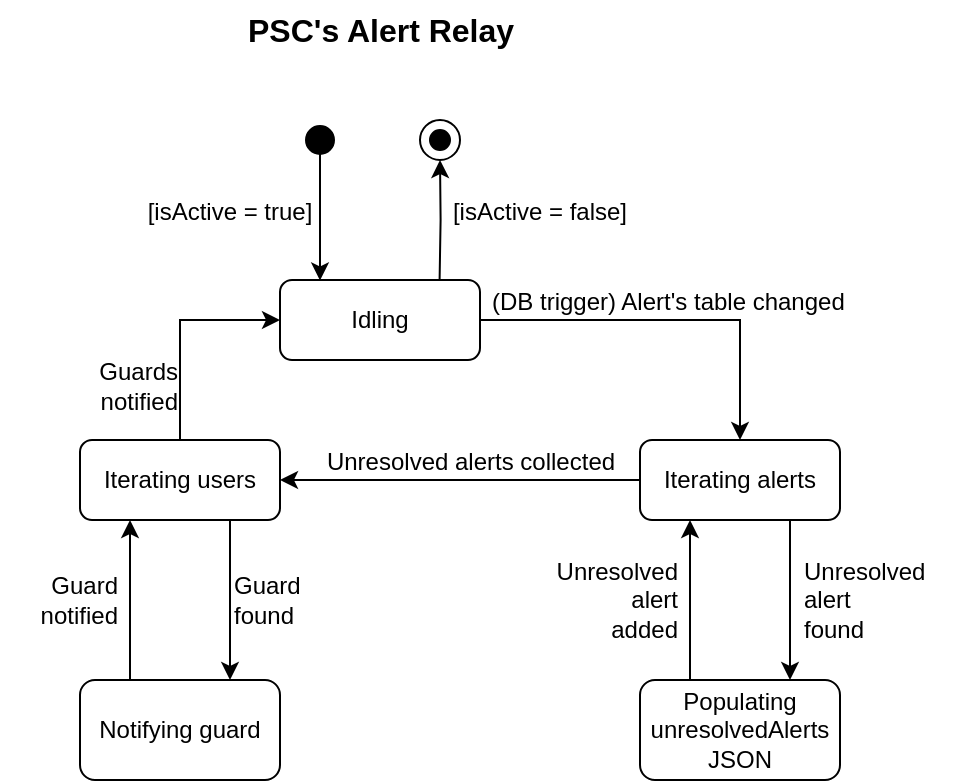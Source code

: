 <mxfile version="24.2.1" type="device">
  <diagram name="Page-1" id="mtAr_mu7G6u2_z8CVEQU">
    <mxGraphModel dx="433" dy="734" grid="1" gridSize="10" guides="1" tooltips="1" connect="1" arrows="1" fold="1" page="1" pageScale="1" pageWidth="827" pageHeight="1169" math="0" shadow="0">
      <root>
        <mxCell id="0" />
        <mxCell id="1" parent="0" />
        <mxCell id="YjioajIO95Ryh4rcV-dH-1" value="" style="ellipse;whiteSpace=wrap;html=1;aspect=fixed;" parent="1" vertex="1">
          <mxGeometry x="280" y="80" width="20" height="20" as="geometry" />
        </mxCell>
        <mxCell id="YjioajIO95Ryh4rcV-dH-2" value="" style="ellipse;whiteSpace=wrap;html=1;aspect=fixed;labelBackgroundColor=#000000;fillColor=#000000;" parent="1" vertex="1">
          <mxGeometry x="285" y="85" width="10" height="10" as="geometry" />
        </mxCell>
        <mxCell id="YjioajIO95Ryh4rcV-dH-9" style="edgeStyle=orthogonalEdgeStyle;rounded=0;orthogonalLoop=1;jettySize=auto;html=1;exitX=0.898;exitY=-0.006;exitDx=0;exitDy=0;entryX=0.5;entryY=1;entryDx=0;entryDy=0;exitPerimeter=0;" parent="1" target="YjioajIO95Ryh4rcV-dH-1" edge="1">
          <mxGeometry relative="1" as="geometry">
            <mxPoint x="289.8" y="160.0" as="sourcePoint" />
          </mxGeometry>
        </mxCell>
        <mxCell id="YjioajIO95Ryh4rcV-dH-11" style="edgeStyle=orthogonalEdgeStyle;rounded=0;orthogonalLoop=1;jettySize=auto;html=1;entryX=0.5;entryY=0;entryDx=0;entryDy=0;exitX=1;exitY=0.5;exitDx=0;exitDy=0;" parent="1" source="YjioajIO95Ryh4rcV-dH-4" target="YjioajIO95Ryh4rcV-dH-15" edge="1">
          <mxGeometry relative="1" as="geometry">
            <mxPoint x="320" y="190" as="sourcePoint" />
            <mxPoint x="440" y="240.0" as="targetPoint" />
          </mxGeometry>
        </mxCell>
        <mxCell id="YjioajIO95Ryh4rcV-dH-4" value="Idling" style="rounded=1;whiteSpace=wrap;html=1;" parent="1" vertex="1">
          <mxGeometry x="210" y="160" width="100" height="40" as="geometry" />
        </mxCell>
        <mxCell id="YjioajIO95Ryh4rcV-dH-5" value="" style="html=1;verticalAlign=bottom;startArrow=oval;startFill=1;endArrow=classic;startSize=14;curved=0;rounded=0;endFill=1;" parent="1" edge="1">
          <mxGeometry width="60" relative="1" as="geometry">
            <mxPoint x="230" y="90" as="sourcePoint" />
            <mxPoint x="230" y="160.24" as="targetPoint" />
          </mxGeometry>
        </mxCell>
        <mxCell id="YjioajIO95Ryh4rcV-dH-8" value="[isActive = true]" style="text;align=center;verticalAlign=middle;resizable=0;points=[];autosize=1;strokeColor=none;fillColor=none;" parent="1" vertex="1">
          <mxGeometry x="130" y="110" width="110" height="30" as="geometry" />
        </mxCell>
        <mxCell id="YjioajIO95Ryh4rcV-dH-10" value="[isActive = false]" style="text;align=center;verticalAlign=middle;resizable=0;points=[];autosize=1;strokeColor=none;fillColor=none;" parent="1" vertex="1">
          <mxGeometry x="285" y="110" width="110" height="30" as="geometry" />
        </mxCell>
        <mxCell id="YjioajIO95Ryh4rcV-dH-18" style="edgeStyle=orthogonalEdgeStyle;rounded=0;orthogonalLoop=1;jettySize=auto;html=1;entryX=0.75;entryY=0;entryDx=0;entryDy=0;exitX=0.75;exitY=1;exitDx=0;exitDy=0;" parent="1" source="YjioajIO95Ryh4rcV-dH-15" target="YjioajIO95Ryh4rcV-dH-17" edge="1">
          <mxGeometry relative="1" as="geometry" />
        </mxCell>
        <mxCell id="YjioajIO95Ryh4rcV-dH-27" style="edgeStyle=orthogonalEdgeStyle;rounded=0;orthogonalLoop=1;jettySize=auto;html=1;entryX=1;entryY=0.5;entryDx=0;entryDy=0;" parent="1" source="YjioajIO95Ryh4rcV-dH-15" target="YjioajIO95Ryh4rcV-dH-26" edge="1">
          <mxGeometry relative="1" as="geometry" />
        </mxCell>
        <mxCell id="YjioajIO95Ryh4rcV-dH-15" value="Iterating alerts" style="rounded=1;whiteSpace=wrap;html=1;" parent="1" vertex="1">
          <mxGeometry x="390" y="240" width="100" height="40" as="geometry" />
        </mxCell>
        <mxCell id="YjioajIO95Ryh4rcV-dH-16" value="(DB trigger) Alert&#39;s table changed" style="text;align=left;verticalAlign=bottom;resizable=0;points=[];autosize=1;strokeColor=none;fillColor=none;" parent="1" vertex="1">
          <mxGeometry x="314" y="150" width="200" height="30" as="geometry" />
        </mxCell>
        <mxCell id="YjioajIO95Ryh4rcV-dH-20" style="edgeStyle=orthogonalEdgeStyle;rounded=0;orthogonalLoop=1;jettySize=auto;html=1;exitX=0.25;exitY=0;exitDx=0;exitDy=0;entryX=0.25;entryY=1;entryDx=0;entryDy=0;" parent="1" source="YjioajIO95Ryh4rcV-dH-17" target="YjioajIO95Ryh4rcV-dH-15" edge="1">
          <mxGeometry relative="1" as="geometry" />
        </mxCell>
        <mxCell id="YjioajIO95Ryh4rcV-dH-17" value="Populating unresolvedAlerts&lt;div&gt;JSON&lt;/div&gt;" style="rounded=1;whiteSpace=wrap;html=1;" parent="1" vertex="1">
          <mxGeometry x="390" y="360" width="100" height="50" as="geometry" />
        </mxCell>
        <mxCell id="YjioajIO95Ryh4rcV-dH-19" value="Unresolved&lt;div&gt;alert&lt;/div&gt;&lt;div&gt;found&lt;/div&gt;" style="text;html=1;align=left;verticalAlign=middle;resizable=0;points=[];autosize=1;strokeColor=none;fillColor=none;" parent="1" vertex="1">
          <mxGeometry x="470" y="290" width="80" height="60" as="geometry" />
        </mxCell>
        <mxCell id="YjioajIO95Ryh4rcV-dH-21" value="&lt;div&gt;Unresolved&lt;/div&gt;&lt;div&gt;alert&lt;/div&gt;&lt;div&gt;added&lt;/div&gt;" style="text;html=1;align=right;verticalAlign=middle;resizable=0;points=[];autosize=1;strokeColor=none;fillColor=none;" parent="1" vertex="1">
          <mxGeometry x="330" y="290" width="80" height="60" as="geometry" />
        </mxCell>
        <mxCell id="YjioajIO95Ryh4rcV-dH-38" style="edgeStyle=orthogonalEdgeStyle;rounded=0;orthogonalLoop=1;jettySize=auto;html=1;exitX=0.75;exitY=1;exitDx=0;exitDy=0;entryX=0.75;entryY=0;entryDx=0;entryDy=0;" parent="1" source="YjioajIO95Ryh4rcV-dH-26" target="YjioajIO95Ryh4rcV-dH-33" edge="1">
          <mxGeometry relative="1" as="geometry" />
        </mxCell>
        <mxCell id="YjioajIO95Ryh4rcV-dH-26" value="Iterating users" style="rounded=1;whiteSpace=wrap;html=1;" parent="1" vertex="1">
          <mxGeometry x="110" y="240" width="100" height="40" as="geometry" />
        </mxCell>
        <mxCell id="YjioajIO95Ryh4rcV-dH-29" value="Guards&lt;div&gt;notified&lt;/div&gt;" style="text;html=1;align=right;verticalAlign=bottom;resizable=0;points=[];autosize=1;strokeColor=none;fillColor=none;" parent="1" vertex="1">
          <mxGeometry x="100" y="190" width="60" height="40" as="geometry" />
        </mxCell>
        <mxCell id="YjioajIO95Ryh4rcV-dH-30" value="Unresolved&amp;nbsp;&lt;span style=&quot;background-color: initial;&quot;&gt;alerts collected&lt;/span&gt;" style="text;html=1;align=center;verticalAlign=bottom;resizable=0;points=[];autosize=1;strokeColor=none;fillColor=none;" parent="1" vertex="1">
          <mxGeometry x="220" y="230" width="170" height="30" as="geometry" />
        </mxCell>
        <mxCell id="YjioajIO95Ryh4rcV-dH-31" value="PSC&#39;s Alert Relay" style="text;html=1;align=center;verticalAlign=middle;resizable=0;points=[];autosize=1;strokeColor=none;fillColor=none;fontStyle=1;fontSize=16;" parent="1" vertex="1">
          <mxGeometry x="185" y="20" width="150" height="30" as="geometry" />
        </mxCell>
        <mxCell id="YjioajIO95Ryh4rcV-dH-39" style="edgeStyle=orthogonalEdgeStyle;rounded=0;orthogonalLoop=1;jettySize=auto;html=1;exitX=0.25;exitY=0;exitDx=0;exitDy=0;entryX=0.25;entryY=1;entryDx=0;entryDy=0;" parent="1" source="YjioajIO95Ryh4rcV-dH-33" target="YjioajIO95Ryh4rcV-dH-26" edge="1">
          <mxGeometry relative="1" as="geometry" />
        </mxCell>
        <mxCell id="YjioajIO95Ryh4rcV-dH-33" value="Notifying guard" style="rounded=1;whiteSpace=wrap;html=1;" parent="1" vertex="1">
          <mxGeometry x="110" y="360" width="100" height="50" as="geometry" />
        </mxCell>
        <mxCell id="YjioajIO95Ryh4rcV-dH-40" value="Guard&lt;div&gt;notified&lt;/div&gt;" style="text;html=1;align=right;verticalAlign=middle;resizable=0;points=[];autosize=1;strokeColor=none;fillColor=none;" parent="1" vertex="1">
          <mxGeometry x="70" y="300" width="60" height="40" as="geometry" />
        </mxCell>
        <mxCell id="YjioajIO95Ryh4rcV-dH-41" value="Guard&lt;div&gt;found&lt;/div&gt;" style="text;html=1;align=left;verticalAlign=middle;resizable=0;points=[];autosize=1;strokeColor=none;fillColor=none;" parent="1" vertex="1">
          <mxGeometry x="185" y="300" width="60" height="40" as="geometry" />
        </mxCell>
        <mxCell id="YjioajIO95Ryh4rcV-dH-43" value="" style="edgeStyle=orthogonalEdgeStyle;rounded=0;orthogonalLoop=1;jettySize=auto;html=1;entryX=0;entryY=0.5;entryDx=0;entryDy=0;" parent="1" source="YjioajIO95Ryh4rcV-dH-26" target="YjioajIO95Ryh4rcV-dH-4" edge="1">
          <mxGeometry relative="1" as="geometry">
            <mxPoint x="160" y="290" as="sourcePoint" />
            <mxPoint x="160" y="250" as="targetPoint" />
          </mxGeometry>
        </mxCell>
      </root>
    </mxGraphModel>
  </diagram>
</mxfile>
